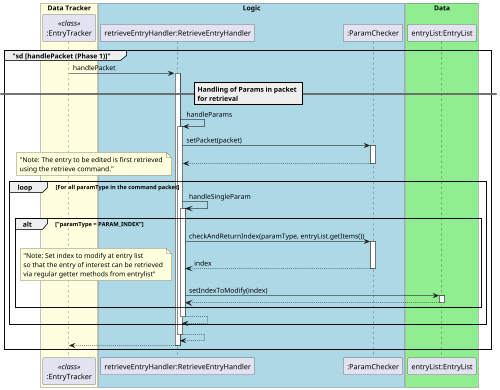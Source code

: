 @startuml
autoactivate on
scale 500 width
skinparam shadowing false
skinparam sequence {
ActorBorderColor white

ActorBackgroundColor white
ActorFontColor white
ActorFontSize 17
ActorFontName ""
}



box "Data Tracker" #LightYellow
participant ":EntryTracker" as entryTracker <<class>>
endBox

box "Logic" #LightBlue
participant "retrieveEntryHandler:RetrieveEntryHandler"
participant ":ParamChecker"
endBox

box "Data" #LightGreen
participant "entryList:EntryList"
endBox
group "sd [handlePacket (Phase 1)]"
       entryTracker-> "retrieveEntryHandler:RetrieveEntryHandler" : handlePacket

            == Handling of Params in packet \nfor retrieval ==
            "retrieveEntryHandler:RetrieveEntryHandler" -> "retrieveEntryHandler:RetrieveEntryHandler" : handleParams
                "retrieveEntryHandler:RetrieveEntryHandler" -> ":ParamChecker" : setPacket(packet)
                return
                loop For all paramType in the command packet
                    note left: "Note: The entry to be edited is first retrieved \nusing the retrieve command."
                    "retrieveEntryHandler:RetrieveEntryHandler" -> "retrieveEntryHandler:RetrieveEntryHandler" : handleSingleParam
                        alt "paramType = PARAM_INDEX"
                            "retrieveEntryHandler:RetrieveEntryHandler" ->":ParamChecker": checkAndReturnIndex(paramType, entryList.getItems())
                            return index
                            note left: "Note: Set index to modify at entry list\nso that the entry of interest can be retrieved \nvia regular getter methods from entrylist"
                            "retrieveEntryHandler:RetrieveEntryHandler" -> "entryList:EntryList" : setIndexToModify(index)
                            return
                        end
                    return
                end
            return
       return
end
@enduml

